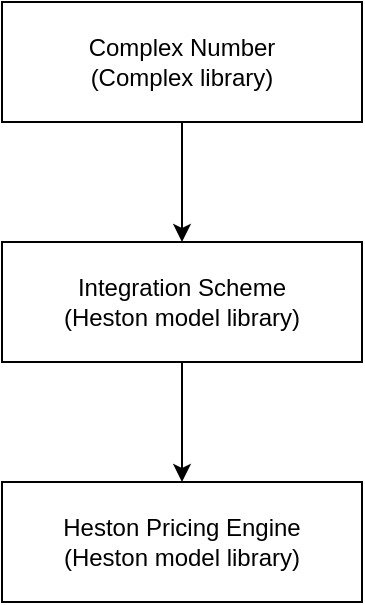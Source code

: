 <mxfile version="20.2.3" type="device" pages="2"><diagram id="la-7-zUyWeMK7HNJUFaQ" name="HestonModel"><mxGraphModel dx="1038" dy="659" grid="1" gridSize="10" guides="1" tooltips="1" connect="1" arrows="1" fold="1" page="1" pageScale="1" pageWidth="850" pageHeight="1100" math="0" shadow="0"><root><mxCell id="0"/><mxCell id="1" parent="0"/><mxCell id="nuDVO3hoHULw6FWJlpkl-3" style="edgeStyle=orthogonalEdgeStyle;rounded=0;orthogonalLoop=1;jettySize=auto;html=1;" parent="1" source="nuDVO3hoHULw6FWJlpkl-1" target="nuDVO3hoHULw6FWJlpkl-2" edge="1"><mxGeometry relative="1" as="geometry"/></mxCell><mxCell id="nuDVO3hoHULw6FWJlpkl-1" value="Complex Number &lt;br&gt;(Complex library)" style="rounded=0;whiteSpace=wrap;html=1;" parent="1" vertex="1"><mxGeometry x="20" y="80" width="180" height="60" as="geometry"/></mxCell><mxCell id="nuDVO3hoHULw6FWJlpkl-5" style="edgeStyle=orthogonalEdgeStyle;rounded=0;orthogonalLoop=1;jettySize=auto;html=1;" parent="1" source="nuDVO3hoHULw6FWJlpkl-2" target="nuDVO3hoHULw6FWJlpkl-4" edge="1"><mxGeometry relative="1" as="geometry"/></mxCell><mxCell id="nuDVO3hoHULw6FWJlpkl-2" value="Integration Scheme&lt;br&gt;(Heston model library)" style="rounded=0;whiteSpace=wrap;html=1;" parent="1" vertex="1"><mxGeometry x="20" y="200" width="180" height="60" as="geometry"/></mxCell><mxCell id="nuDVO3hoHULw6FWJlpkl-4" value="Heston Pricing Engine &lt;br&gt;(Heston model library)" style="rounded=0;whiteSpace=wrap;html=1;" parent="1" vertex="1"><mxGeometry x="20" y="320" width="180" height="60" as="geometry"/></mxCell></root></mxGraphModel></diagram><diagram id="KOVp2rvjx2T1X6gCIgX_" name="CrocodieBot"><mxGraphModel dx="1038" dy="659" grid="0" gridSize="10" guides="1" tooltips="1" connect="1" arrows="1" fold="1" page="1" pageScale="1" pageWidth="850" pageHeight="1100" math="0" shadow="0"><root><mxCell id="0"/><mxCell id="1" parent="0"/><mxCell id="zOx5WK8MQbraNzMEuQzy-3" style="edgeStyle=orthogonalEdgeStyle;rounded=0;orthogonalLoop=1;jettySize=auto;html=1;" parent="1" source="zOx5WK8MQbraNzMEuQzy-1" target="zOx5WK8MQbraNzMEuQzy-2" edge="1"><mxGeometry relative="1" as="geometry"/></mxCell><mxCell id="zOx5WK8MQbraNzMEuQzy-1" value="Search from market" style="rounded=0;whiteSpace=wrap;html=1;" parent="1" vertex="1"><mxGeometry x="80" y="240" width="120" height="60" as="geometry"/></mxCell><mxCell id="zOx5WK8MQbraNzMEuQzy-7" style="edgeStyle=orthogonalEdgeStyle;rounded=0;orthogonalLoop=1;jettySize=auto;html=1;" parent="1" source="zOx5WK8MQbraNzMEuQzy-2" target="zOx5WK8MQbraNzMEuQzy-6" edge="1"><mxGeometry relative="1" as="geometry"/></mxCell><mxCell id="zOx5WK8MQbraNzMEuQzy-2" value="Place a bid" style="rounded=0;whiteSpace=wrap;html=1;" parent="1" vertex="1"><mxGeometry x="80" y="340" width="120" height="60" as="geometry"/></mxCell><mxCell id="zOx5WK8MQbraNzMEuQzy-5" style="edgeStyle=orthogonalEdgeStyle;rounded=0;orthogonalLoop=1;jettySize=auto;html=1;" parent="1" source="zOx5WK8MQbraNzMEuQzy-4" target="zOx5WK8MQbraNzMEuQzy-1" edge="1"><mxGeometry relative="1" as="geometry"/></mxCell><mxCell id="zOx5WK8MQbraNzMEuQzy-4" value="Scan from transfer target list (how many are active?)" style="rounded=0;whiteSpace=wrap;html=1;" parent="1" vertex="1"><mxGeometry x="80" y="140" width="120" height="60" as="geometry"/></mxCell><mxCell id="zOx5WK8MQbraNzMEuQzy-9" style="edgeStyle=orthogonalEdgeStyle;rounded=0;orthogonalLoop=1;jettySize=auto;html=1;" parent="1" source="zOx5WK8MQbraNzMEuQzy-6" target="zOx5WK8MQbraNzMEuQzy-8" edge="1"><mxGeometry relative="1" as="geometry"/></mxCell><mxCell id="zOx5WK8MQbraNzMEuQzy-6" value="Come back to the transfer target to win the bid" style="rounded=0;whiteSpace=wrap;html=1;" parent="1" vertex="1"><mxGeometry x="80" y="450" width="120" height="60" as="geometry"/></mxCell><mxCell id="zOx5WK8MQbraNzMEuQzy-11" style="edgeStyle=orthogonalEdgeStyle;rounded=0;orthogonalLoop=1;jettySize=auto;html=1;" parent="1" source="zOx5WK8MQbraNzMEuQzy-8" target="zOx5WK8MQbraNzMEuQzy-10" edge="1"><mxGeometry relative="1" as="geometry"/></mxCell><mxCell id="zOx5WK8MQbraNzMEuQzy-8" value="Only bid for card that are 5 minutes away" style="rounded=0;whiteSpace=wrap;html=1;" parent="1" vertex="1"><mxGeometry x="80" y="550" width="120" height="60" as="geometry"/></mxCell><mxCell id="zOx5WK8MQbraNzMEuQzy-10" value="after all card is completed, moving back to bid other one" style="rounded=0;whiteSpace=wrap;html=1;" parent="1" vertex="1"><mxGeometry x="80" y="660" width="120" height="60" as="geometry"/></mxCell><mxCell id="zOx5WK8MQbraNzMEuQzy-12" value="Simple version" style="text;html=1;strokeColor=none;fillColor=none;align=center;verticalAlign=middle;whiteSpace=wrap;rounded=0;fontStyle=1;fontSize=17;labelBackgroundColor=none;fontColor=#CDA2BE;" parent="1" vertex="1"><mxGeometry x="76" y="79" width="140" height="30" as="geometry"/></mxCell><mxCell id="DTW0bWLXCXVOMuzAOG-H-1" value="User autobid 1 item&amp;nbsp;" style="rounded=0;whiteSpace=wrap;html=1;" vertex="1" parent="1"><mxGeometry x="309" y="140" width="120" height="60" as="geometry"/></mxCell><mxCell id="DTW0bWLXCXVOMuzAOG-H-2" value="Autobid list of items" style="rounded=0;whiteSpace=wrap;html=1;" vertex="1" parent="1"><mxGeometry x="307" y="240" width="120" height="60" as="geometry"/></mxCell></root></mxGraphModel></diagram></mxfile>